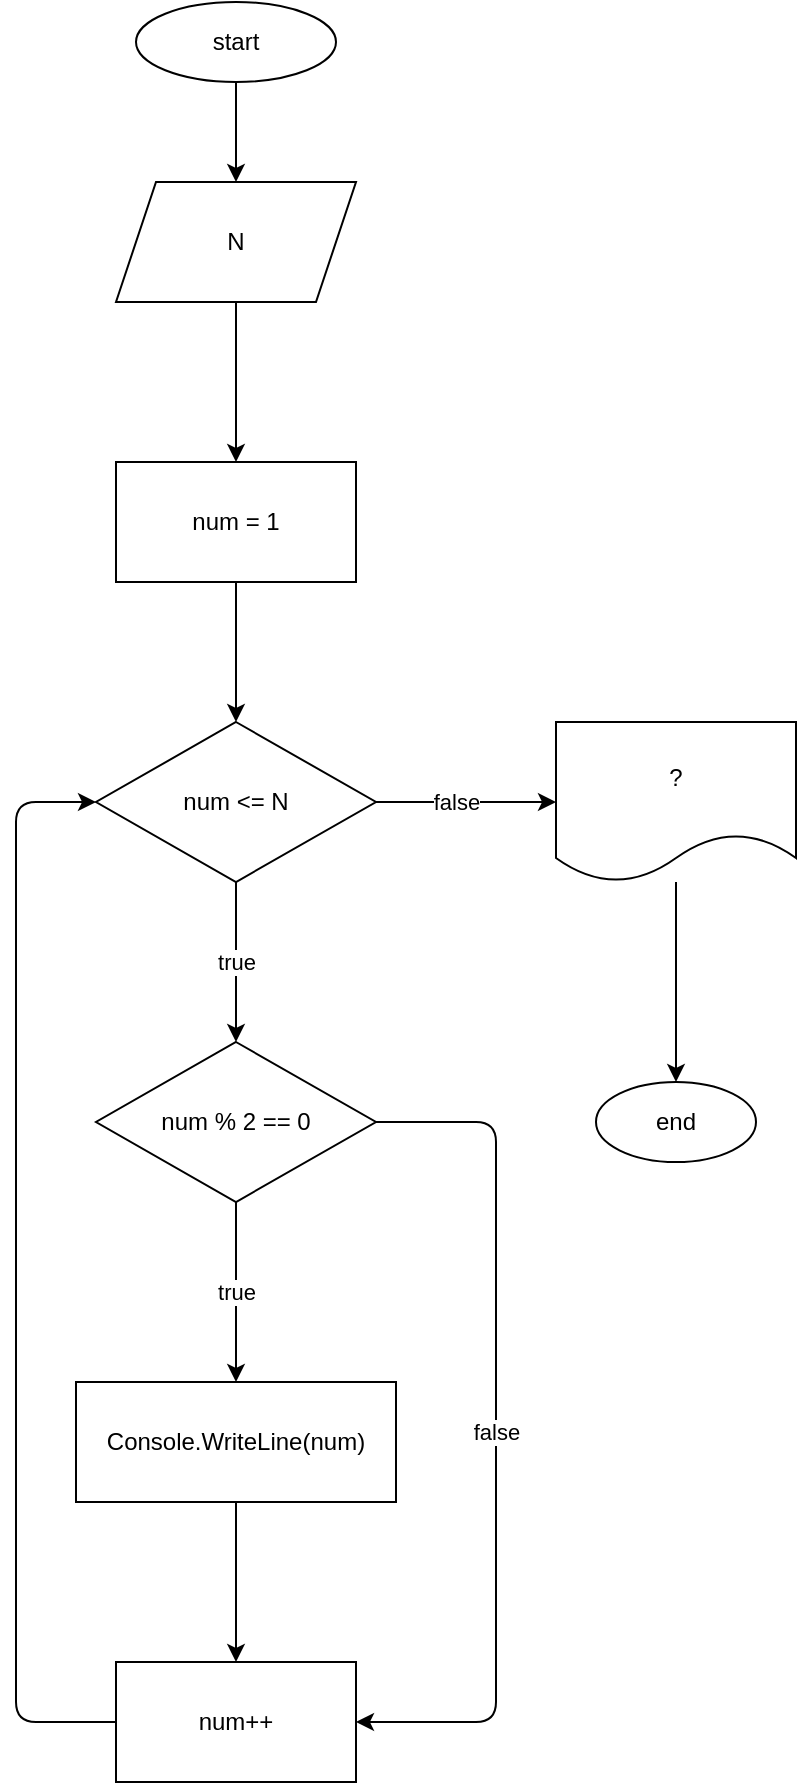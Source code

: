 <mxfile>
    <diagram id="xwaaR5Zegpl1b9klgRLY" name="Page-1">
        <mxGraphModel dx="1042" dy="385" grid="1" gridSize="10" guides="1" tooltips="1" connect="1" arrows="1" fold="1" page="1" pageScale="1" pageWidth="850" pageHeight="1100" math="0" shadow="0">
            <root>
                <mxCell id="0"/>
                <mxCell id="1" parent="0"/>
                <mxCell id="4" value="" style="edgeStyle=none;html=1;" parent="1" source="2" target="3" edge="1">
                    <mxGeometry relative="1" as="geometry"/>
                </mxCell>
                <mxCell id="2" value="start" style="ellipse;whiteSpace=wrap;html=1;" parent="1" vertex="1">
                    <mxGeometry x="340" y="20" width="100" height="40" as="geometry"/>
                </mxCell>
                <mxCell id="6" value="" style="edgeStyle=none;html=1;" parent="1" source="3" target="5" edge="1">
                    <mxGeometry relative="1" as="geometry"/>
                </mxCell>
                <mxCell id="3" value="N" style="shape=parallelogram;perimeter=parallelogramPerimeter;whiteSpace=wrap;html=1;fixedSize=1;" parent="1" vertex="1">
                    <mxGeometry x="330" y="110" width="120" height="60" as="geometry"/>
                </mxCell>
                <mxCell id="8" value="" style="edgeStyle=none;html=1;" parent="1" source="5" target="7" edge="1">
                    <mxGeometry relative="1" as="geometry"/>
                </mxCell>
                <mxCell id="5" value="num = 1" style="whiteSpace=wrap;html=1;" parent="1" vertex="1">
                    <mxGeometry x="330" y="250" width="120" height="60" as="geometry"/>
                </mxCell>
                <mxCell id="12" value="true" style="edgeStyle=none;html=1;" parent="1" source="7" target="11" edge="1">
                    <mxGeometry relative="1" as="geometry"/>
                </mxCell>
                <mxCell id="20" value="false" style="edgeStyle=none;html=1;" parent="1" source="7" target="19" edge="1">
                    <mxGeometry x="-0.111" relative="1" as="geometry">
                        <mxPoint as="offset"/>
                    </mxGeometry>
                </mxCell>
                <mxCell id="7" value="num &amp;lt;= N" style="rhombus;whiteSpace=wrap;html=1;" parent="1" vertex="1">
                    <mxGeometry x="320" y="380" width="140" height="80" as="geometry"/>
                </mxCell>
                <mxCell id="14" value="true" style="edgeStyle=none;html=1;" parent="1" source="11" target="13" edge="1">
                    <mxGeometry relative="1" as="geometry"/>
                </mxCell>
                <mxCell id="17" value="false" style="edgeStyle=none;html=1;exitX=1;exitY=0.5;exitDx=0;exitDy=0;entryX=1;entryY=0.5;entryDx=0;entryDy=0;" parent="1" source="11" target="15" edge="1">
                    <mxGeometry relative="1" as="geometry">
                        <Array as="points">
                            <mxPoint x="520" y="580"/>
                            <mxPoint x="520" y="880"/>
                        </Array>
                    </mxGeometry>
                </mxCell>
                <mxCell id="11" value="num % 2 == 0" style="rhombus;whiteSpace=wrap;html=1;" parent="1" vertex="1">
                    <mxGeometry x="320" y="540" width="140" height="80" as="geometry"/>
                </mxCell>
                <mxCell id="16" value="" style="edgeStyle=none;html=1;" parent="1" source="13" target="15" edge="1">
                    <mxGeometry relative="1" as="geometry"/>
                </mxCell>
                <mxCell id="13" value="Console.WriteLine(num)" style="whiteSpace=wrap;html=1;" parent="1" vertex="1">
                    <mxGeometry x="310" y="710" width="160" height="60" as="geometry"/>
                </mxCell>
                <mxCell id="18" style="edgeStyle=none;html=1;exitX=0;exitY=0.5;exitDx=0;exitDy=0;entryX=0;entryY=0.5;entryDx=0;entryDy=0;" parent="1" source="15" target="7" edge="1">
                    <mxGeometry relative="1" as="geometry">
                        <Array as="points">
                            <mxPoint x="280" y="880"/>
                            <mxPoint x="280" y="420"/>
                        </Array>
                    </mxGeometry>
                </mxCell>
                <mxCell id="15" value="num++" style="whiteSpace=wrap;html=1;" parent="1" vertex="1">
                    <mxGeometry x="330" y="850" width="120" height="60" as="geometry"/>
                </mxCell>
                <mxCell id="22" value="" style="edgeStyle=none;html=1;" parent="1" source="19" target="21" edge="1">
                    <mxGeometry relative="1" as="geometry"/>
                </mxCell>
                <mxCell id="19" value="?" style="shape=document;whiteSpace=wrap;html=1;boundedLbl=1;" parent="1" vertex="1">
                    <mxGeometry x="550" y="380" width="120" height="80" as="geometry"/>
                </mxCell>
                <mxCell id="21" value="end" style="ellipse;whiteSpace=wrap;html=1;" parent="1" vertex="1">
                    <mxGeometry x="570" y="560" width="80" height="40" as="geometry"/>
                </mxCell>
            </root>
        </mxGraphModel>
    </diagram>
</mxfile>